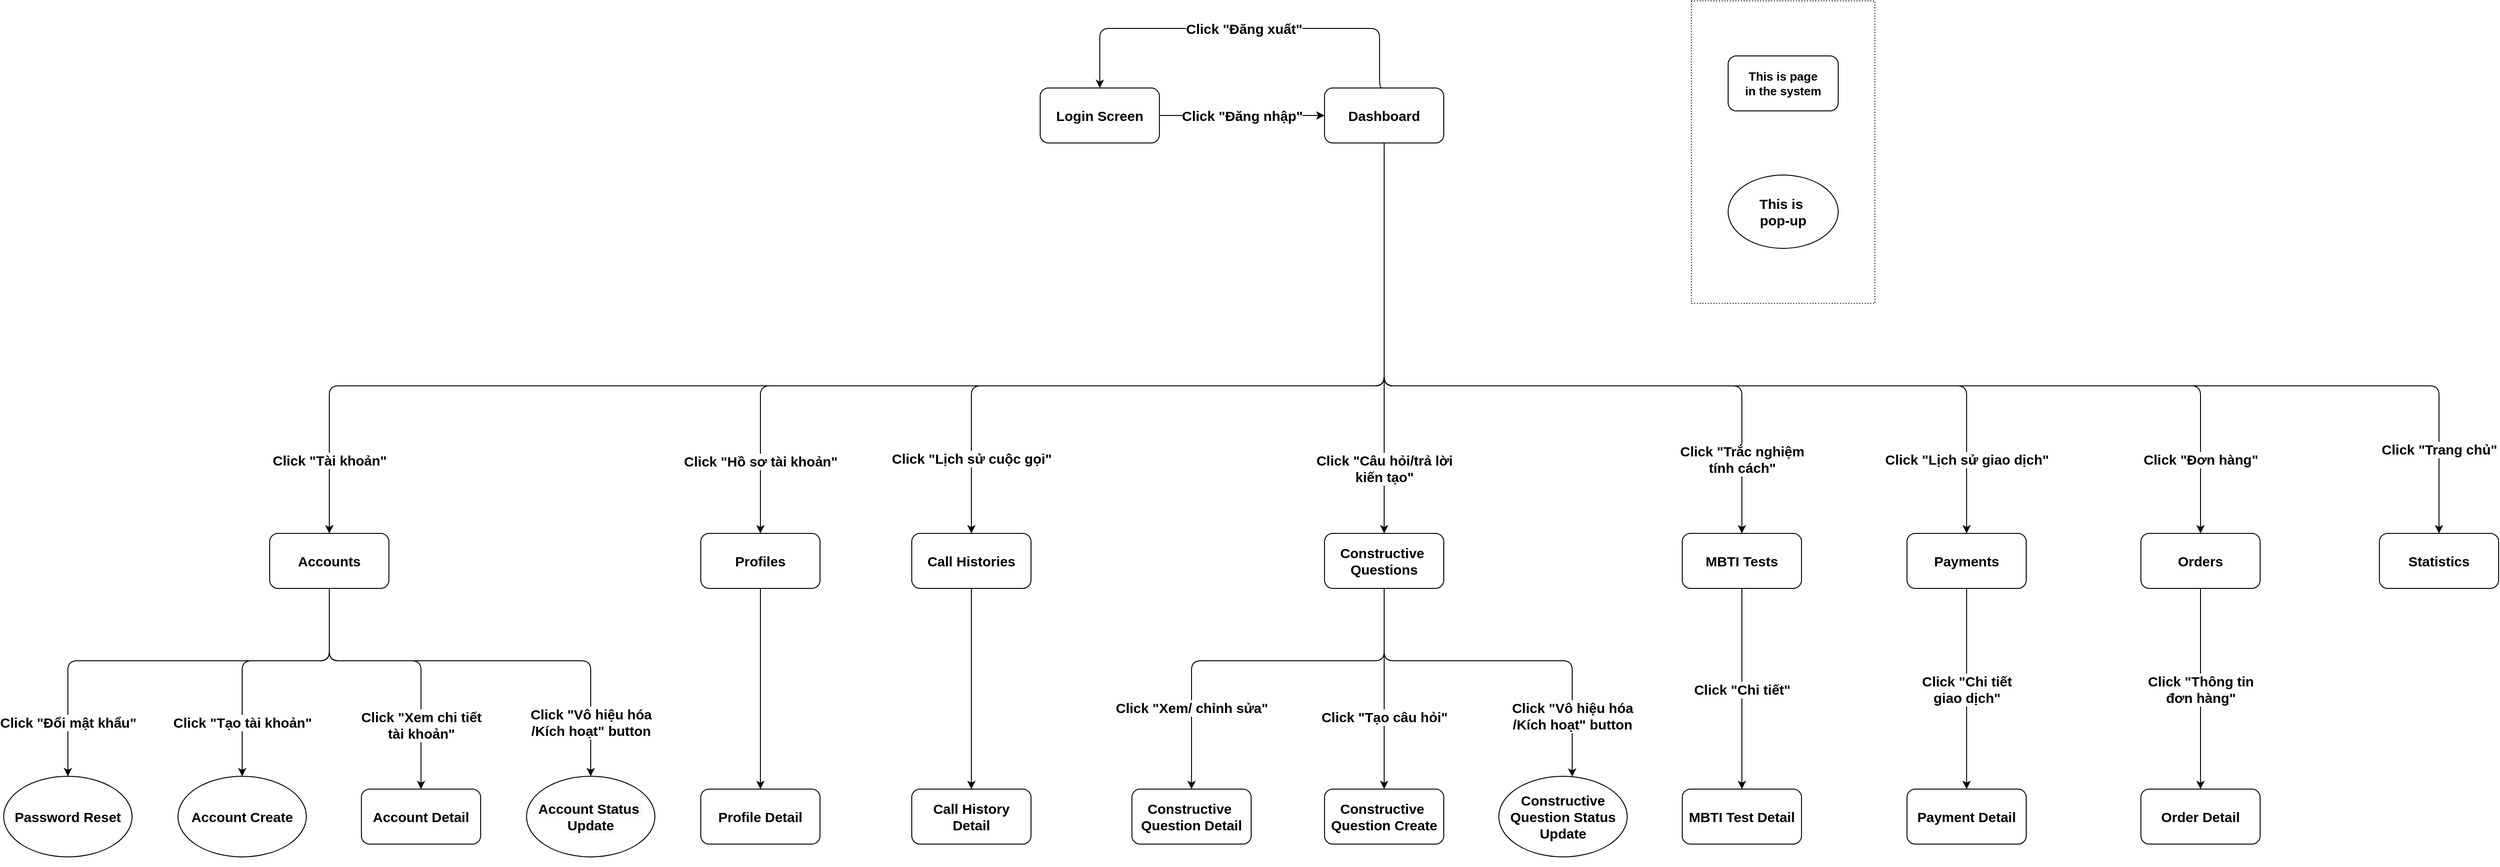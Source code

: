 <mxfile version="13.9.9" type="device" pages="2"><diagram id="IZyi4pAS27Ca18fPnC5o" name="Admin-ScreenFlow"><mxGraphModel dx="4326" dy="1691" grid="1" gridSize="10" guides="1" tooltips="1" connect="1" arrows="1" fold="1" page="1" pageScale="1" pageWidth="700" pageHeight="1000" math="0" shadow="0"><root><mxCell id="DpFaid8KJIJbpNg_k7H1-0"/><mxCell id="DpFaid8KJIJbpNg_k7H1-1" parent="DpFaid8KJIJbpNg_k7H1-0"/><mxCell id="J1c-i9Kq6AY_-lV9kGAn-46" value="Click &quot;Đăng nhập&quot;" style="edgeStyle=orthogonalEdgeStyle;rounded=0;orthogonalLoop=1;jettySize=auto;html=1;entryX=0;entryY=0.5;entryDx=0;entryDy=0;fontSize=15;fontStyle=1" parent="DpFaid8KJIJbpNg_k7H1-1" source="J1c-i9Kq6AY_-lV9kGAn-47" target="J1c-i9Kq6AY_-lV9kGAn-94" edge="1"><mxGeometry relative="1" as="geometry"><mxPoint x="250" y="145" as="targetPoint"/></mxGeometry></mxCell><mxCell id="J1c-i9Kq6AY_-lV9kGAn-47" value="Login Screen" style="rounded=1;whiteSpace=wrap;html=1;fontSize=15;fontStyle=1" parent="DpFaid8KJIJbpNg_k7H1-1" vertex="1"><mxGeometry x="40.0" y="115" width="130" height="60" as="geometry"/></mxCell><mxCell id="J1c-i9Kq6AY_-lV9kGAn-48" style="edgeStyle=orthogonalEdgeStyle;rounded=1;orthogonalLoop=1;jettySize=auto;html=1;entryX=0.5;entryY=0;entryDx=0;entryDy=0;exitX=0.5;exitY=0;exitDx=0;exitDy=0;fontSize=15;fontStyle=1" parent="DpFaid8KJIJbpNg_k7H1-1" source="J1c-i9Kq6AY_-lV9kGAn-94" target="J1c-i9Kq6AY_-lV9kGAn-47" edge="1"><mxGeometry relative="1" as="geometry"><Array as="points"><mxPoint x="410" y="115"/><mxPoint x="410" y="50"/><mxPoint x="105" y="50"/></Array><mxPoint x="315" y="120" as="sourcePoint"/></mxGeometry></mxCell><mxCell id="J1c-i9Kq6AY_-lV9kGAn-49" value="Click &quot;Đăng xuất&quot;" style="edgeLabel;html=1;align=center;verticalAlign=middle;resizable=0;points=[];fontSize=15;fontStyle=1" parent="J1c-i9Kq6AY_-lV9kGAn-48" vertex="1" connectable="0"><mxGeometry x="-0.091" y="-4" relative="1" as="geometry"><mxPoint x="-18.57" y="4" as="offset"/></mxGeometry></mxCell><mxCell id="J1c-i9Kq6AY_-lV9kGAn-92" value="Statistics" style="rounded=1;whiteSpace=wrap;html=1;fontSize=15;fontStyle=1" parent="DpFaid8KJIJbpNg_k7H1-1" vertex="1"><mxGeometry x="1500" y="601" width="130" height="60" as="geometry"/></mxCell><mxCell id="J1c-i9Kq6AY_-lV9kGAn-101" value="Click &quot;Câu hỏi/trả lời&lt;br&gt;kiến tạo&quot;" style="edgeStyle=orthogonalEdgeStyle;rounded=1;orthogonalLoop=1;jettySize=auto;html=1;exitX=0.5;exitY=1;exitDx=0;exitDy=0;entryX=0.5;entryY=0;entryDx=0;entryDy=0;strokeColor=#000000;fontSize=15;fontStyle=1" parent="DpFaid8KJIJbpNg_k7H1-1" source="J1c-i9Kq6AY_-lV9kGAn-94" target="J1c-i9Kq6AY_-lV9kGAn-100" edge="1"><mxGeometry x="0.667" relative="1" as="geometry"><mxPoint as="offset"/></mxGeometry></mxCell><mxCell id="kLZEi7rHO7GQS8DKA30P-15" value="Click &quot;Tài khoản&quot;" style="edgeStyle=orthogonalEdgeStyle;rounded=1;orthogonalLoop=1;jettySize=auto;html=1;entryX=0.5;entryY=0;entryDx=0;entryDy=0;fontSize=15;fontStyle=1" edge="1" parent="DpFaid8KJIJbpNg_k7H1-1" source="J1c-i9Kq6AY_-lV9kGAn-94" target="J1c-i9Kq6AY_-lV9kGAn-98"><mxGeometry x="0.897" relative="1" as="geometry"><Array as="points"><mxPoint x="415" y="440"/><mxPoint x="-735" y="440"/></Array><mxPoint y="1" as="offset"/></mxGeometry></mxCell><mxCell id="kLZEi7rHO7GQS8DKA30P-16" value="Click &quot;Hồ sơ tài khoản&quot;" style="edgeStyle=orthogonalEdgeStyle;rounded=1;orthogonalLoop=1;jettySize=auto;html=1;entryX=0.5;entryY=0;entryDx=0;entryDy=0;fontSize=15;fontStyle=1" edge="1" parent="DpFaid8KJIJbpNg_k7H1-1" source="J1c-i9Kq6AY_-lV9kGAn-94" target="TwuTXjFaTvrFx98elMtm-0"><mxGeometry x="0.854" relative="1" as="geometry"><Array as="points"><mxPoint x="415" y="440"/><mxPoint x="-265" y="440"/></Array><mxPoint y="1" as="offset"/></mxGeometry></mxCell><mxCell id="kLZEi7rHO7GQS8DKA30P-17" value="Click &quot;Lịch sử cuộc gọi&quot;" style="edgeStyle=orthogonalEdgeStyle;rounded=1;orthogonalLoop=1;jettySize=auto;html=1;fontSize=15;fontStyle=1" edge="1" parent="DpFaid8KJIJbpNg_k7H1-1" source="J1c-i9Kq6AY_-lV9kGAn-94" target="J1c-i9Kq6AY_-lV9kGAn-99"><mxGeometry x="0.815" relative="1" as="geometry"><Array as="points"><mxPoint x="415" y="440"/><mxPoint x="-35" y="440"/></Array><mxPoint y="-1" as="offset"/></mxGeometry></mxCell><mxCell id="kLZEi7rHO7GQS8DKA30P-18" value="Click &quot;Trắc nghiệm &lt;br&gt;tính cách&quot;" style="edgeStyle=orthogonalEdgeStyle;rounded=1;orthogonalLoop=1;jettySize=auto;html=1;entryX=0.5;entryY=0;entryDx=0;entryDy=0;fontSize=15;fontStyle=1" edge="1" parent="DpFaid8KJIJbpNg_k7H1-1" source="J1c-i9Kq6AY_-lV9kGAn-94" target="TwuTXjFaTvrFx98elMtm-5"><mxGeometry x="0.801" relative="1" as="geometry"><Array as="points"><mxPoint x="415" y="440"/><mxPoint x="805" y="440"/></Array><mxPoint as="offset"/></mxGeometry></mxCell><mxCell id="kLZEi7rHO7GQS8DKA30P-19" value="Click &quot;Lịch sử giao dịch&quot;" style="edgeStyle=orthogonalEdgeStyle;rounded=1;orthogonalLoop=1;jettySize=auto;html=1;entryX=0.5;entryY=0;entryDx=0;entryDy=0;fontSize=15;fontStyle=1" edge="1" parent="DpFaid8KJIJbpNg_k7H1-1" source="J1c-i9Kq6AY_-lV9kGAn-94" target="EzKhGCald4hBDiTi2_X0-1"><mxGeometry x="0.847" relative="1" as="geometry"><Array as="points"><mxPoint x="415" y="440"/><mxPoint x="1050" y="440"/></Array><mxPoint as="offset"/></mxGeometry></mxCell><mxCell id="kLZEi7rHO7GQS8DKA30P-20" value="Click &quot;Đơn hàng&quot;" style="edgeStyle=orthogonalEdgeStyle;rounded=1;orthogonalLoop=1;jettySize=auto;html=1;entryX=0.5;entryY=0;entryDx=0;entryDy=0;fontSize=15;fontStyle=1" edge="1" parent="DpFaid8KJIJbpNg_k7H1-1" source="J1c-i9Kq6AY_-lV9kGAn-94" target="EzKhGCald4hBDiTi2_X0-2"><mxGeometry x="0.877" relative="1" as="geometry"><Array as="points"><mxPoint x="415" y="440"/><mxPoint x="1305" y="440"/></Array><mxPoint as="offset"/></mxGeometry></mxCell><mxCell id="kLZEi7rHO7GQS8DKA30P-21" value="Click &quot;Trang chủ&quot;" style="edgeStyle=orthogonalEdgeStyle;rounded=1;orthogonalLoop=1;jettySize=auto;html=1;fontSize=15;fontStyle=1" edge="1" parent="DpFaid8KJIJbpNg_k7H1-1" source="J1c-i9Kq6AY_-lV9kGAn-94" target="J1c-i9Kq6AY_-lV9kGAn-92"><mxGeometry x="0.884" relative="1" as="geometry"><Array as="points"><mxPoint x="415" y="440"/><mxPoint x="1565" y="440"/></Array><mxPoint y="-1" as="offset"/></mxGeometry></mxCell><mxCell id="J1c-i9Kq6AY_-lV9kGAn-94" value="Dashboard" style="rounded=1;whiteSpace=wrap;html=1;fontSize=15;fontStyle=1" parent="DpFaid8KJIJbpNg_k7H1-1" vertex="1"><mxGeometry x="350" y="115" width="130" height="60" as="geometry"/></mxCell><mxCell id="kLZEi7rHO7GQS8DKA30P-11" value="Click &quot;Đổi mật khẩu&quot;" style="edgeStyle=orthogonalEdgeStyle;rounded=1;orthogonalLoop=1;jettySize=auto;html=1;entryX=0.5;entryY=0;entryDx=0;entryDy=0;fontSize=15;fontStyle=1" edge="1" parent="DpFaid8KJIJbpNg_k7H1-1" source="J1c-i9Kq6AY_-lV9kGAn-98" target="kLZEi7rHO7GQS8DKA30P-8"><mxGeometry x="0.757" relative="1" as="geometry"><Array as="points"><mxPoint x="-735" y="740"/><mxPoint x="-1020" y="740"/></Array><mxPoint as="offset"/></mxGeometry></mxCell><mxCell id="kLZEi7rHO7GQS8DKA30P-12" value="Click &quot;Tạo tài khoản&quot;" style="edgeStyle=orthogonalEdgeStyle;rounded=1;orthogonalLoop=1;jettySize=auto;html=1;entryX=0.5;entryY=0;entryDx=0;entryDy=0;fontSize=15;fontStyle=1" edge="1" parent="DpFaid8KJIJbpNg_k7H1-1" source="J1c-i9Kq6AY_-lV9kGAn-98" target="kLZEi7rHO7GQS8DKA30P-4"><mxGeometry x="0.605" relative="1" as="geometry"><Array as="points"><mxPoint x="-735" y="740"/><mxPoint x="-830" y="740"/></Array><mxPoint as="offset"/></mxGeometry></mxCell><mxCell id="kLZEi7rHO7GQS8DKA30P-13" value="Click &quot;Xem chi tiết &lt;br&gt;tài khoản&quot;" style="edgeStyle=orthogonalEdgeStyle;rounded=1;orthogonalLoop=1;jettySize=auto;html=1;entryX=0.5;entryY=0;entryDx=0;entryDy=0;fontSize=15;fontStyle=1" edge="1" parent="DpFaid8KJIJbpNg_k7H1-1" source="J1c-i9Kq6AY_-lV9kGAn-98" target="kLZEi7rHO7GQS8DKA30P-6"><mxGeometry x="0.561" relative="1" as="geometry"><Array as="points"><mxPoint x="-735" y="740"/><mxPoint x="-635" y="740"/></Array><mxPoint as="offset"/></mxGeometry></mxCell><mxCell id="kLZEi7rHO7GQS8DKA30P-14" value="&lt;span style=&quot;color: rgb(0, 0, 0); font-family: helvetica; font-size: 15px; font-style: normal; letter-spacing: normal; text-align: center; text-indent: 0px; text-transform: none; word-spacing: 0px; background-color: rgb(255, 255, 255); display: inline; float: none;&quot;&gt;Click &quot;Vô hiệu hóa&lt;/span&gt;&lt;br style=&quot;color: rgb(0, 0, 0); font-family: helvetica; font-size: 15px; font-style: normal; letter-spacing: normal; text-align: center; text-indent: 0px; text-transform: none; word-spacing: 0px;&quot;&gt;&lt;span style=&quot;color: rgb(0, 0, 0); font-family: helvetica; font-size: 15px; font-style: normal; letter-spacing: normal; text-align: center; text-indent: 0px; text-transform: none; word-spacing: 0px; background-color: rgb(255, 255, 255); display: inline; float: none;&quot;&gt;/Kích hoạt&quot; button&lt;/span&gt;" style="edgeStyle=orthogonalEdgeStyle;rounded=1;orthogonalLoop=1;jettySize=auto;html=1;fontSize=15;entryX=0.5;entryY=0;entryDx=0;entryDy=0;fontStyle=1" edge="1" parent="DpFaid8KJIJbpNg_k7H1-1" source="J1c-i9Kq6AY_-lV9kGAn-98" target="kLZEi7rHO7GQS8DKA30P-23"><mxGeometry x="0.757" relative="1" as="geometry"><mxPoint x="-455" y="820" as="targetPoint"/><Array as="points"><mxPoint x="-735" y="740"/><mxPoint x="-450" y="740"/></Array><mxPoint as="offset"/></mxGeometry></mxCell><mxCell id="J1c-i9Kq6AY_-lV9kGAn-98" value="Accounts" style="rounded=1;whiteSpace=wrap;html=1;fontSize=15;fontStyle=1" parent="DpFaid8KJIJbpNg_k7H1-1" vertex="1"><mxGeometry x="-800.0" y="601" width="130" height="60" as="geometry"/></mxCell><mxCell id="kLZEi7rHO7GQS8DKA30P-1" style="edgeStyle=orthogonalEdgeStyle;rounded=1;orthogonalLoop=1;jettySize=auto;html=1;entryX=0.5;entryY=0;entryDx=0;entryDy=0;fontSize=15;fontStyle=1" edge="1" parent="DpFaid8KJIJbpNg_k7H1-1" source="J1c-i9Kq6AY_-lV9kGAn-99" target="kLZEi7rHO7GQS8DKA30P-0"><mxGeometry relative="1" as="geometry"/></mxCell><mxCell id="J1c-i9Kq6AY_-lV9kGAn-99" value="Call Histories" style="rounded=1;whiteSpace=wrap;html=1;fontSize=15;fontStyle=1" parent="DpFaid8KJIJbpNg_k7H1-1" vertex="1"><mxGeometry x="-100.0" y="601" width="130" height="60" as="geometry"/></mxCell><mxCell id="EzKhGCald4hBDiTi2_X0-22" value="Click &quot;Xem/ chỉnh sửa&quot;" style="edgeStyle=orthogonalEdgeStyle;rounded=1;orthogonalLoop=1;jettySize=auto;html=1;exitX=0.5;exitY=1;exitDx=0;exitDy=0;strokeColor=#000000;fontSize=15;fontStyle=1" parent="DpFaid8KJIJbpNg_k7H1-1" source="J1c-i9Kq6AY_-lV9kGAn-100" target="EzKhGCald4hBDiTi2_X0-21" edge="1"><mxGeometry x="0.58" relative="1" as="geometry"><Array as="points"><mxPoint x="415" y="740"/><mxPoint x="205" y="740"/></Array><mxPoint y="1" as="offset"/></mxGeometry></mxCell><mxCell id="EzKhGCald4hBDiTi2_X0-24" value="Click &quot;Tạo câu hỏi&quot;" style="edgeStyle=orthogonalEdgeStyle;rounded=1;orthogonalLoop=1;jettySize=auto;html=1;strokeColor=#000000;fontSize=15;fontStyle=1" parent="DpFaid8KJIJbpNg_k7H1-1" source="J1c-i9Kq6AY_-lV9kGAn-100" target="EzKhGCald4hBDiTi2_X0-23" edge="1"><mxGeometry x="0.269" relative="1" as="geometry"><mxPoint y="1" as="offset"/></mxGeometry></mxCell><mxCell id="EzKhGCald4hBDiTi2_X0-25" value="Click &quot;Vô hiệu hóa&lt;br&gt;/Kích hoạt&quot; button" style="edgeStyle=orthogonalEdgeStyle;rounded=1;orthogonalLoop=1;jettySize=auto;html=1;strokeColor=#000000;fontSize=15;fontStyle=1" parent="DpFaid8KJIJbpNg_k7H1-1" source="J1c-i9Kq6AY_-lV9kGAn-100" target="EzKhGCald4hBDiTi2_X0-26" edge="1"><mxGeometry x="0.676" relative="1" as="geometry"><mxPoint x="540" y="860" as="targetPoint"/><Array as="points"><mxPoint x="415" y="740"/><mxPoint x="620" y="740"/></Array><mxPoint as="offset"/></mxGeometry></mxCell><mxCell id="J1c-i9Kq6AY_-lV9kGAn-100" value="Constructive&amp;nbsp;&lt;br style=&quot;font-size: 15px;&quot;&gt;Questions" style="rounded=1;whiteSpace=wrap;html=1;fontSize=15;fontStyle=1" parent="DpFaid8KJIJbpNg_k7H1-1" vertex="1"><mxGeometry x="350.0" y="601" width="130" height="60" as="geometry"/></mxCell><mxCell id="kLZEi7rHO7GQS8DKA30P-3" style="edgeStyle=orthogonalEdgeStyle;rounded=1;orthogonalLoop=1;jettySize=auto;html=1;fontSize=15;fontStyle=1" edge="1" parent="DpFaid8KJIJbpNg_k7H1-1" source="TwuTXjFaTvrFx98elMtm-0" target="kLZEi7rHO7GQS8DKA30P-2"><mxGeometry relative="1" as="geometry"/></mxCell><mxCell id="TwuTXjFaTvrFx98elMtm-0" value="Profiles" style="rounded=1;whiteSpace=wrap;html=1;fontSize=15;fontStyle=1" parent="DpFaid8KJIJbpNg_k7H1-1" vertex="1"><mxGeometry x="-330.0" y="601" width="130" height="60" as="geometry"/></mxCell><mxCell id="EzKhGCald4hBDiTi2_X0-18" value="Click &quot;Chi tiết&quot;" style="edgeStyle=orthogonalEdgeStyle;rounded=1;orthogonalLoop=1;jettySize=auto;html=1;entryX=0.5;entryY=0;entryDx=0;entryDy=0;strokeColor=#000000;fontSize=15;fontStyle=1" parent="DpFaid8KJIJbpNg_k7H1-1" source="TwuTXjFaTvrFx98elMtm-5" target="EzKhGCald4hBDiTi2_X0-17" edge="1"><mxGeometry relative="1" as="geometry"/></mxCell><mxCell id="TwuTXjFaTvrFx98elMtm-5" value="MBTI Tests" style="rounded=1;whiteSpace=wrap;html=1;fontSize=15;fontStyle=1" parent="DpFaid8KJIJbpNg_k7H1-1" vertex="1"><mxGeometry x="740.0" y="601" width="130" height="60" as="geometry"/></mxCell><mxCell id="EzKhGCald4hBDiTi2_X0-7" value="Click &quot;Chi tiết&lt;br&gt;giao dịch&quot;" style="edgeStyle=orthogonalEdgeStyle;rounded=1;orthogonalLoop=1;jettySize=auto;html=1;exitX=0.5;exitY=1;exitDx=0;exitDy=0;entryX=0.5;entryY=0;entryDx=0;entryDy=0;strokeColor=#000000;fontSize=15;fontStyle=1" parent="DpFaid8KJIJbpNg_k7H1-1" source="EzKhGCald4hBDiTi2_X0-1" target="EzKhGCald4hBDiTi2_X0-5" edge="1"><mxGeometry relative="1" as="geometry"/></mxCell><mxCell id="EzKhGCald4hBDiTi2_X0-1" value="Payments" style="rounded=1;whiteSpace=wrap;html=1;fontSize=15;fontStyle=1" parent="DpFaid8KJIJbpNg_k7H1-1" vertex="1"><mxGeometry x="985" y="601" width="130" height="60" as="geometry"/></mxCell><mxCell id="EzKhGCald4hBDiTi2_X0-8" value="Click &quot;Thông tin&lt;br&gt;đơn hàng&quot;" style="edgeStyle=orthogonalEdgeStyle;rounded=1;orthogonalLoop=1;jettySize=auto;html=1;strokeColor=#000000;fontSize=15;fontStyle=1" parent="DpFaid8KJIJbpNg_k7H1-1" source="EzKhGCald4hBDiTi2_X0-2" target="EzKhGCald4hBDiTi2_X0-6" edge="1"><mxGeometry relative="1" as="geometry"/></mxCell><mxCell id="EzKhGCald4hBDiTi2_X0-2" value="Orders" style="rounded=1;whiteSpace=wrap;html=1;fontSize=15;fontStyle=1" parent="DpFaid8KJIJbpNg_k7H1-1" vertex="1"><mxGeometry x="1240" y="601" width="130" height="60" as="geometry"/></mxCell><mxCell id="EzKhGCald4hBDiTi2_X0-5" value="Payment Detail" style="rounded=1;whiteSpace=wrap;html=1;fontSize=15;fontStyle=1" parent="DpFaid8KJIJbpNg_k7H1-1" vertex="1"><mxGeometry x="985" y="880" width="130" height="60" as="geometry"/></mxCell><mxCell id="EzKhGCald4hBDiTi2_X0-6" value="Order Detail" style="rounded=1;whiteSpace=wrap;html=1;fontSize=15;fontStyle=1" parent="DpFaid8KJIJbpNg_k7H1-1" vertex="1"><mxGeometry x="1240" y="880" width="130" height="60" as="geometry"/></mxCell><mxCell id="EzKhGCald4hBDiTi2_X0-17" value="MBTI Test Detail" style="rounded=1;whiteSpace=wrap;html=1;fontSize=15;fontStyle=1" parent="DpFaid8KJIJbpNg_k7H1-1" vertex="1"><mxGeometry x="740.0" y="880" width="130" height="60" as="geometry"/></mxCell><mxCell id="EzKhGCald4hBDiTi2_X0-21" value="Constructive&amp;nbsp;&lt;br style=&quot;font-size: 15px;&quot;&gt;Question Detail" style="rounded=1;whiteSpace=wrap;html=1;fontSize=15;fontStyle=1" parent="DpFaid8KJIJbpNg_k7H1-1" vertex="1"><mxGeometry x="140.0" y="880" width="130" height="60" as="geometry"/></mxCell><mxCell id="EzKhGCald4hBDiTi2_X0-23" value="Constructive&amp;nbsp;&lt;br style=&quot;font-size: 15px;&quot;&gt;Question Create" style="rounded=1;whiteSpace=wrap;html=1;fontSize=15;fontStyle=1" parent="DpFaid8KJIJbpNg_k7H1-1" vertex="1"><mxGeometry x="350.0" y="880" width="130" height="60" as="geometry"/></mxCell><mxCell id="EzKhGCald4hBDiTi2_X0-26" value="Constructive Question Status Update" style="ellipse;whiteSpace=wrap;html=1;rounded=1;shadow=0;glass=0;sketch=0;strokeColor=#000000;strokeWidth=1;fillColor=#FFFFFF;gradientColor=none;fontSize=15;fontStyle=1" parent="DpFaid8KJIJbpNg_k7H1-1" vertex="1"><mxGeometry x="540" y="866" width="140" height="88" as="geometry"/></mxCell><mxCell id="kLZEi7rHO7GQS8DKA30P-0" value="Call History Detail" style="rounded=1;whiteSpace=wrap;html=1;fontSize=15;fontStyle=1" vertex="1" parent="DpFaid8KJIJbpNg_k7H1-1"><mxGeometry x="-100.0" y="880" width="130" height="60" as="geometry"/></mxCell><mxCell id="kLZEi7rHO7GQS8DKA30P-2" value="Profile Detail" style="rounded=1;whiteSpace=wrap;html=1;fontSize=15;fontStyle=1" vertex="1" parent="DpFaid8KJIJbpNg_k7H1-1"><mxGeometry x="-330.0" y="880" width="130" height="60" as="geometry"/></mxCell><mxCell id="kLZEi7rHO7GQS8DKA30P-4" value="Account Create" style="ellipse;whiteSpace=wrap;html=1;rounded=1;shadow=0;glass=0;sketch=0;strokeColor=#000000;strokeWidth=1;fillColor=#FFFFFF;gradientColor=none;fontSize=15;fontStyle=1" vertex="1" parent="DpFaid8KJIJbpNg_k7H1-1"><mxGeometry x="-900" y="866" width="140" height="88" as="geometry"/></mxCell><mxCell id="kLZEi7rHO7GQS8DKA30P-6" value="Account Detail" style="rounded=1;whiteSpace=wrap;html=1;fontSize=15;fontStyle=1" vertex="1" parent="DpFaid8KJIJbpNg_k7H1-1"><mxGeometry x="-700.0" y="880" width="130" height="60" as="geometry"/></mxCell><mxCell id="kLZEi7rHO7GQS8DKA30P-8" value="Password Reset" style="ellipse;whiteSpace=wrap;html=1;rounded=1;shadow=0;glass=0;sketch=0;strokeColor=#000000;strokeWidth=1;fillColor=#FFFFFF;gradientColor=none;fontSize=15;fontStyle=1" vertex="1" parent="DpFaid8KJIJbpNg_k7H1-1"><mxGeometry x="-1090" y="866" width="140" height="88" as="geometry"/></mxCell><mxCell id="kLZEi7rHO7GQS8DKA30P-23" value="&#10;&#10;&lt;span style=&quot;color: rgb(0, 0, 0); font-family: helvetica; font-size: 15px; font-style: normal; letter-spacing: normal; text-align: center; text-indent: 0px; text-transform: none; word-spacing: 0px; background-color: rgb(248, 249, 250); display: inline; float: none;&quot;&gt;Account Status&lt;span&gt;&amp;nbsp;&lt;/span&gt;&lt;/span&gt;&lt;br style=&quot;color: rgb(0, 0, 0); font-family: helvetica; font-size: 15px; font-style: normal; letter-spacing: normal; text-align: center; text-indent: 0px; text-transform: none; word-spacing: 0px; background-color: rgb(248, 249, 250);&quot;&gt;&lt;span style=&quot;color: rgb(0, 0, 0); font-family: helvetica; font-size: 15px; font-style: normal; letter-spacing: normal; text-align: center; text-indent: 0px; text-transform: none; word-spacing: 0px; background-color: rgb(248, 249, 250); display: inline; float: none;&quot;&gt;Update&lt;/span&gt;&#10;&#10;" style="ellipse;whiteSpace=wrap;html=1;fontSize=15;fontStyle=1" vertex="1" parent="DpFaid8KJIJbpNg_k7H1-1"><mxGeometry x="-520" y="866" width="140" height="88" as="geometry"/></mxCell><mxCell id="zDWLhNQdanQlIefiNHTC-0" value="" style="rounded=0;whiteSpace=wrap;html=1;shadow=0;glass=0;sketch=0;fillColor=#FFFFFF;gradientColor=none;dashed=1;dashPattern=1 2;fontSize=13;fontStyle=1" vertex="1" parent="DpFaid8KJIJbpNg_k7H1-1"><mxGeometry x="750" y="20" width="200" height="330" as="geometry"/></mxCell><mxCell id="zDWLhNQdanQlIefiNHTC-1" value="This is page&lt;br style=&quot;font-size: 13px;&quot;&gt;in the system" style="rounded=1;whiteSpace=wrap;html=1;fontSize=13;fontStyle=1" vertex="1" parent="DpFaid8KJIJbpNg_k7H1-1"><mxGeometry x="790" y="80" width="120" height="60" as="geometry"/></mxCell><mxCell id="zDWLhNQdanQlIefiNHTC-4" value="This is&amp;nbsp;&lt;br&gt;pop-up" style="ellipse;whiteSpace=wrap;html=1;rounded=1;shadow=0;glass=0;sketch=0;strokeColor=#000000;strokeWidth=1;fillColor=#FFFFFF;gradientColor=none;fontSize=15;fontStyle=1" vertex="1" parent="DpFaid8KJIJbpNg_k7H1-1"><mxGeometry x="790" y="210" width="120" height="80" as="geometry"/></mxCell></root></mxGraphModel></diagram><diagram id="bU6NpC_eorpVjg7nLf61" name="Client-ScreenFlow"><mxGraphModel dx="1724" dy="592" grid="1" gridSize="10" guides="1" tooltips="1" connect="1" arrows="1" fold="1" page="1" pageScale="1" pageWidth="700" pageHeight="1000" math="0" shadow="0"><root><mxCell id="dQtdMMlHKi_QeTn_j1-y-0"/><mxCell id="dQtdMMlHKi_QeTn_j1-y-1" parent="dQtdMMlHKi_QeTn_j1-y-0"/><mxCell id="DsCz0ZXXv0ej4exl1-Oc-0" value="&lt;span style=&quot;color: rgb(0, 0, 0); font-family: helvetica; font-size: 13px; font-style: normal; letter-spacing: normal; text-align: center; text-indent: 0px; text-transform: none; word-spacing: 0px; background-color: rgb(255, 255, 255); display: inline; float: none;&quot;&gt;Click &quot;Đăng nhập nào&quot;&amp;nbsp;&lt;/span&gt;" style="edgeStyle=orthogonalEdgeStyle;rounded=0;orthogonalLoop=1;jettySize=auto;html=1;exitX=1;exitY=0.5;exitDx=0;exitDy=0;fontSize=13;fontStyle=1" parent="dQtdMMlHKi_QeTn_j1-y-1" source="DsCz0ZXXv0ej4exl1-Oc-2" target="DsCz0ZXXv0ej4exl1-Oc-9" edge="1"><mxGeometry relative="1" as="geometry"/></mxCell><mxCell id="DsCz0ZXXv0ej4exl1-Oc-1" value="&lt;span style=&quot;color: rgb(0, 0, 0); font-size: 13px; font-style: normal; letter-spacing: normal; text-align: center; text-indent: 0px; text-transform: none; word-spacing: 0px; background-color: rgb(255, 255, 255); font-family: helvetica; display: inline; float: none;&quot;&gt;Click &quot;Tôi chưa có tài khoản,&lt;span style=&quot;font-size: 13px;&quot;&gt;&amp;nbsp;&lt;/span&gt;&lt;/span&gt;&lt;br style=&quot;color: rgb(0, 0, 0); font-size: 13px; font-style: normal; letter-spacing: normal; text-align: center; text-indent: 0px; text-transform: none; word-spacing: 0px; font-family: helvetica;&quot;&gt;&lt;span style=&quot;color: rgb(0, 0, 0); font-size: 13px; font-style: normal; letter-spacing: normal; text-align: center; text-indent: 0px; text-transform: none; word-spacing: 0px; background-color: rgb(255, 255, 255); font-family: helvetica; display: inline; float: none;&quot;&gt;đăng ký ngay&quot;&amp;nbsp;&lt;/span&gt;" style="edgeStyle=orthogonalEdgeStyle;rounded=0;orthogonalLoop=1;jettySize=auto;html=1;fontSize=13;fontStyle=1" parent="dQtdMMlHKi_QeTn_j1-y-1" source="DsCz0ZXXv0ej4exl1-Oc-2" target="DsCz0ZXXv0ej4exl1-Oc-11" edge="1"><mxGeometry relative="1" as="geometry"><Array as="points"><mxPoint x="130" y="800"/><mxPoint x="130" y="800"/></Array></mxGeometry></mxCell><mxCell id="Kl4m6hDHaEWE-E5zOuAQ-1" value="Click &quot;Tôi quên &lt;br&gt;mật khẩu mất rồi&quot;" style="edgeStyle=orthogonalEdgeStyle;rounded=1;orthogonalLoop=1;jettySize=auto;html=1;exitX=0.5;exitY=0;exitDx=0;exitDy=0;strokeColor=#000000;fontSize=13;fontStyle=1" parent="dQtdMMlHKi_QeTn_j1-y-1" source="DsCz0ZXXv0ej4exl1-Oc-2" target="Kl4m6hDHaEWE-E5zOuAQ-0" edge="1"><mxGeometry x="0.2" relative="1" as="geometry"><mxPoint as="offset"/></mxGeometry></mxCell><mxCell id="DsCz0ZXXv0ej4exl1-Oc-2" value="Login Screen" style="rounded=1;whiteSpace=wrap;html=1;fontSize=13;fontStyle=1" parent="dQtdMMlHKi_QeTn_j1-y-1" vertex="1"><mxGeometry x="70" y="710" width="120" height="60" as="geometry"/></mxCell><mxCell id="DsCz0ZXXv0ej4exl1-Oc-3" value="&lt;span style=&quot;color: rgb(0, 0, 0); font-family: helvetica; font-size: 13px; font-style: normal; letter-spacing: normal; text-align: center; text-indent: 0px; text-transform: none; word-spacing: 0px; background-color: rgb(255, 255, 255); display: inline; float: none;&quot;&gt;Click &quot;Trang cá nhân&quot;&lt;/span&gt;" style="edgeStyle=orthogonalEdgeStyle;rounded=0;orthogonalLoop=1;jettySize=auto;html=1;fontSize=13;fontStyle=1" parent="dQtdMMlHKi_QeTn_j1-y-1" source="DsCz0ZXXv0ej4exl1-Oc-9" target="DsCz0ZXXv0ej4exl1-Oc-17" edge="1"><mxGeometry x="0.167" relative="1" as="geometry"><mxPoint y="-1" as="offset"/></mxGeometry></mxCell><mxCell id="DsCz0ZXXv0ej4exl1-Oc-5" value="Click &quot;Cập nhật hồ sơ&lt;br style=&quot;font-size: 13px;&quot;&gt;hiển thị trong cuộc gọi&quot;" style="edgeStyle=orthogonalEdgeStyle;rounded=1;orthogonalLoop=1;jettySize=auto;html=1;exitX=1;exitY=0.5;exitDx=0;exitDy=0;entryX=0;entryY=0.5;entryDx=0;entryDy=0;fontSize=13;fontStyle=1" parent="dQtdMMlHKi_QeTn_j1-y-1" source="DsCz0ZXXv0ej4exl1-Oc-9" target="DsCz0ZXXv0ej4exl1-Oc-19" edge="1"><mxGeometry x="0.633" relative="1" as="geometry"><mxPoint as="offset"/></mxGeometry></mxCell><mxCell id="DsCz0ZXXv0ej4exl1-Oc-6" value="Click &quot;Tính cách&lt;br style=&quot;font-size: 13px;&quot;&gt;của bạn&quot;" style="edgeStyle=orthogonalEdgeStyle;rounded=1;orthogonalLoop=1;jettySize=auto;html=1;exitX=1;exitY=0.5;exitDx=0;exitDy=0;entryX=0;entryY=0.5;entryDx=0;entryDy=0;fontSize=13;fontStyle=1" parent="dQtdMMlHKi_QeTn_j1-y-1" source="DsCz0ZXXv0ej4exl1-Oc-9" target="DsCz0ZXXv0ej4exl1-Oc-22" edge="1"><mxGeometry x="0.75" relative="1" as="geometry"><mxPoint as="offset"/><Array as="points"><mxPoint x="800" y="740"/><mxPoint x="800" y="520"/></Array><mxPoint x="500" y="830" as="sourcePoint"/></mxGeometry></mxCell><mxCell id="DsCz0ZXXv0ej4exl1-Oc-7" value="Click &quot;Tuỳ chỉnh&lt;br style=&quot;font-size: 13px;&quot;&gt;cuộc gọi&quot;" style="edgeStyle=orthogonalEdgeStyle;rounded=1;orthogonalLoop=1;jettySize=auto;html=1;exitX=1;exitY=0.5;exitDx=0;exitDy=0;entryX=0;entryY=0.5;entryDx=0;entryDy=0;fontSize=13;fontStyle=1" parent="dQtdMMlHKi_QeTn_j1-y-1" source="DsCz0ZXXv0ej4exl1-Oc-9" target="DsCz0ZXXv0ej4exl1-Oc-29" edge="1"><mxGeometry x="0.792" relative="1" as="geometry"><mxPoint as="offset"/><Array as="points"><mxPoint x="800" y="740"/><mxPoint x="800" y="410"/></Array><mxPoint x="500" y="830" as="sourcePoint"/></mxGeometry></mxCell><mxCell id="DsCz0ZXXv0ej4exl1-Oc-8" value="Click &quot;Bắt đầu&lt;br style=&quot;font-size: 13px;&quot;&gt;gọi ngay&quot;" style="edgeStyle=orthogonalEdgeStyle;rounded=1;orthogonalLoop=1;jettySize=auto;html=1;exitX=1;exitY=0.5;exitDx=0;exitDy=0;entryX=0;entryY=0.5;entryDx=0;entryDy=0;fontSize=13;fontStyle=1" parent="dQtdMMlHKi_QeTn_j1-y-1" source="DsCz0ZXXv0ej4exl1-Oc-9" target="DsCz0ZXXv0ej4exl1-Oc-31" edge="1"><mxGeometry x="0.813" relative="1" as="geometry"><mxPoint x="-1" as="offset"/><Array as="points"><mxPoint x="800" y="740"/><mxPoint x="800" y="300"/></Array><mxPoint x="500" y="830" as="sourcePoint"/></mxGeometry></mxCell><mxCell id="gzM0dnSpJm0BXhfxEufo-1" value="&lt;span style=&quot;color: rgb(0, 0, 0); font-family: helvetica; font-size: 13px; font-style: normal; letter-spacing: normal; text-align: center; text-indent: 0px; text-transform: none; word-spacing: 0px; background-color: rgb(255, 255, 255); display: inline; float: none;&quot;&gt;Click &quot;Cập nhật hồ sơ &lt;br style=&quot;font-size: 13px;&quot;&gt;cá nhân&quot;&lt;/span&gt;" style="edgeStyle=orthogonalEdgeStyle;rounded=1;orthogonalLoop=1;jettySize=auto;html=1;entryX=0;entryY=0.5;entryDx=0;entryDy=0;strokeColor=#000000;fontSize=13;fontStyle=1" parent="dQtdMMlHKi_QeTn_j1-y-1" source="DsCz0ZXXv0ej4exl1-Oc-9" target="zzAo26kCpn8nvx5bpy8N-5" edge="1"><mxGeometry x="0.761" relative="1" as="geometry"><Array as="points"><mxPoint x="800" y="740"/><mxPoint x="800" y="920"/></Array><mxPoint x="-1" as="offset"/></mxGeometry></mxCell><mxCell id="vqVjf8L1GHOG1GT6KLNx-1" value="Click &quot;phone&quot; icon button" style="edgeStyle=orthogonalEdgeStyle;rounded=1;orthogonalLoop=1;jettySize=auto;html=1;entryX=0;entryY=0.5;entryDx=0;entryDy=0;strokeColor=#000000;fontSize=13;fontStyle=1" parent="dQtdMMlHKi_QeTn_j1-y-1" source="DsCz0ZXXv0ej4exl1-Oc-9" target="vqVjf8L1GHOG1GT6KLNx-0" edge="1"><mxGeometry x="0.783" relative="1" as="geometry"><Array as="points"><mxPoint x="800" y="740"/><mxPoint x="800" y="1265"/></Array><mxPoint as="offset"/></mxGeometry></mxCell><mxCell id="vqVjf8L1GHOG1GT6KLNx-4" value="Click &quot;chat bubble&quot; &lt;br style=&quot;font-size: 13px;&quot;&gt;icon button" style="edgeStyle=orthogonalEdgeStyle;rounded=1;orthogonalLoop=1;jettySize=auto;html=1;entryX=0;entryY=0.5;entryDx=0;entryDy=0;strokeColor=#000000;fontSize=13;fontStyle=1" parent="dQtdMMlHKi_QeTn_j1-y-1" source="DsCz0ZXXv0ej4exl1-Oc-9" target="vqVjf8L1GHOG1GT6KLNx-3" edge="1"><mxGeometry x="0.835" relative="1" as="geometry"><Array as="points"><mxPoint x="800" y="740"/><mxPoint x="800" y="1400"/></Array><mxPoint as="offset"/></mxGeometry></mxCell><mxCell id="vqVjf8L1GHOG1GT6KLNx-5" value="Click &quot;users&quot; icon button" style="edgeStyle=orthogonalEdgeStyle;rounded=1;orthogonalLoop=1;jettySize=auto;html=1;entryX=0;entryY=0.5;entryDx=0;entryDy=0;strokeColor=#000000;fontSize=13;fontStyle=1" parent="dQtdMMlHKi_QeTn_j1-y-1" source="DsCz0ZXXv0ej4exl1-Oc-9" target="vqVjf8L1GHOG1GT6KLNx-2" edge="1"><mxGeometry x="0.859" relative="1" as="geometry"><Array as="points"><mxPoint x="800" y="740"/><mxPoint x="800" y="1575"/></Array><mxPoint as="offset"/></mxGeometry></mxCell><mxCell id="Kv1iSXTpNhKRhwGgaq1R-2" style="edgeStyle=orthogonalEdgeStyle;rounded=1;orthogonalLoop=1;jettySize=auto;html=1;strokeColor=#000000;entryX=0;entryY=0.5;entryDx=0;entryDy=0;fontSize=13;fontStyle=1" parent="dQtdMMlHKi_QeTn_j1-y-1" source="DsCz0ZXXv0ej4exl1-Oc-9" target="Kv1iSXTpNhKRhwGgaq1R-3" edge="1"><mxGeometry relative="1" as="geometry"><mxPoint x="800" y="2080" as="targetPoint"/><Array as="points"><mxPoint x="800" y="740"/><mxPoint x="800" y="1801"/></Array></mxGeometry></mxCell><mxCell id="DsCz0ZXXv0ej4exl1-Oc-9" value="Home" style="rounded=1;whiteSpace=wrap;html=1;fontSize=13;fontStyle=1" parent="dQtdMMlHKi_QeTn_j1-y-1" vertex="1"><mxGeometry x="380" y="710" width="120" height="60" as="geometry"/></mxCell><mxCell id="DsCz0ZXXv0ej4exl1-Oc-10" style="edgeStyle=orthogonalEdgeStyle;rounded=0;orthogonalLoop=1;jettySize=auto;html=1;exitX=1;exitY=0.5;exitDx=0;exitDy=0;entryX=0;entryY=0.5;entryDx=0;entryDy=0;fontSize=13;fontStyle=1" parent="dQtdMMlHKi_QeTn_j1-y-1" source="DsCz0ZXXv0ej4exl1-Oc-11" target="DsCz0ZXXv0ej4exl1-Oc-17" edge="1"><mxGeometry relative="1" as="geometry"><mxPoint x="360" y="920" as="targetPoint"/></mxGeometry></mxCell><mxCell id="DsCz0ZXXv0ej4exl1-Oc-11" value="Registration" style="rounded=1;whiteSpace=wrap;html=1;fontSize=13;fontStyle=1" parent="dQtdMMlHKi_QeTn_j1-y-1" vertex="1"><mxGeometry x="70" y="890" width="120" height="60" as="geometry"/></mxCell><mxCell id="DsCz0ZXXv0ej4exl1-Oc-12" value="Complete Registration &lt;br style=&quot;font-size: 13px;&quot;&gt;Information" style="edgeLabel;html=1;align=center;verticalAlign=middle;resizable=0;points=[];fontSize=13;fontStyle=1" parent="dQtdMMlHKi_QeTn_j1-y-1" vertex="1" connectable="0"><mxGeometry x="280.0" y="920" as="geometry"/></mxCell><mxCell id="DsCz0ZXXv0ej4exl1-Oc-17" value="My Profile" style="rounded=1;whiteSpace=wrap;html=1;fontSize=13;fontStyle=1" parent="dQtdMMlHKi_QeTn_j1-y-1" vertex="1"><mxGeometry x="380" y="890" width="120" height="60" as="geometry"/></mxCell><mxCell id="DsCz0ZXXv0ej4exl1-Oc-19" value="Call Profile&lt;br&gt;&amp;nbsp;Setting" style="rounded=1;whiteSpace=wrap;html=1;fontSize=13;fontStyle=1" parent="dQtdMMlHKi_QeTn_j1-y-1" vertex="1"><mxGeometry x="990" y="710" width="120" height="60" as="geometry"/></mxCell><mxCell id="DsCz0ZXXv0ej4exl1-Oc-20" value="Click &quot;Thực hiện&lt;br style=&quot;font-size: 13px;&quot;&gt;trắc nghiệm&quot;" style="edgeStyle=orthogonalEdgeStyle;rounded=1;orthogonalLoop=1;jettySize=auto;html=1;exitX=1;exitY=0.5;exitDx=0;exitDy=0;fontSize=13;fontStyle=1" parent="dQtdMMlHKi_QeTn_j1-y-1" source="DsCz0ZXXv0ej4exl1-Oc-22" target="DsCz0ZXXv0ej4exl1-Oc-23" edge="1"><mxGeometry relative="1" as="geometry"/></mxCell><mxCell id="DsCz0ZXXv0ej4exl1-Oc-21" value="&lt;span style=&quot;color: rgb(0, 0, 0); font-family: helvetica; font-size: 13px; font-style: normal; letter-spacing: normal; text-align: center; text-indent: 0px; text-transform: none; word-spacing: 0px; background-color: rgb(255, 255, 255); display: inline; float: none;&quot;&gt;Click MBTI &lt;br style=&quot;font-size: 13px;&quot;&gt;test history item&lt;/span&gt;" style="edgeStyle=orthogonalEdgeStyle;rounded=1;orthogonalLoop=1;jettySize=auto;html=1;entryX=0;entryY=0.5;entryDx=0;entryDy=0;fontSize=13;fontStyle=1" parent="dQtdMMlHKi_QeTn_j1-y-1" target="DsCz0ZXXv0ej4exl1-Oc-26" edge="1"><mxGeometry x="0.191" relative="1" as="geometry"><Array as="points"><mxPoint x="1050" y="625"/></Array><mxPoint as="offset"/><mxPoint x="1050" y="500" as="sourcePoint"/></mxGeometry></mxCell><mxCell id="DsCz0ZXXv0ej4exl1-Oc-22" value="MBTI Test History" style="rounded=1;whiteSpace=wrap;html=1;fontSize=13;fontStyle=1" parent="dQtdMMlHKi_QeTn_j1-y-1" vertex="1"><mxGeometry x="990" y="490" width="120" height="60" as="geometry"/></mxCell><mxCell id="DsCz0ZXXv0ej4exl1-Oc-23" value="MBTI Test Process" style="rounded=1;whiteSpace=wrap;html=1;fontSize=13;fontStyle=1" parent="dQtdMMlHKi_QeTn_j1-y-1" vertex="1"><mxGeometry x="1320" y="490" width="120" height="60" as="geometry"/></mxCell><mxCell id="DsCz0ZXXv0ej4exl1-Oc-24" value="Yes" style="edgeStyle=orthogonalEdgeStyle;rounded=1;orthogonalLoop=1;jettySize=auto;html=1;exitX=0.5;exitY=1;exitDx=0;exitDy=0;entryX=0.5;entryY=0;entryDx=0;entryDy=0;fontSize=13;fontStyle=1" parent="dQtdMMlHKi_QeTn_j1-y-1" source="DsCz0ZXXv0ej4exl1-Oc-26" target="DsCz0ZXXv0ej4exl1-Oc-27" edge="1"><mxGeometry x="-0.2" relative="1" as="geometry"><mxPoint as="offset"/></mxGeometry></mxCell><mxCell id="DsCz0ZXXv0ej4exl1-Oc-25" value="No" style="edgeStyle=orthogonalEdgeStyle;rounded=1;orthogonalLoop=1;jettySize=auto;html=1;strokeColor=#000000;fontSize=13;fontStyle=1" parent="dQtdMMlHKi_QeTn_j1-y-1" source="DsCz0ZXXv0ej4exl1-Oc-26" target="DsCz0ZXXv0ej4exl1-Oc-23" edge="1"><mxGeometry relative="1" as="geometry"/></mxCell><mxCell id="DsCz0ZXXv0ej4exl1-Oc-26" value="Is finished ?" style="rhombus;whiteSpace=wrap;html=1;rounded=0;fontSize=13;fontStyle=1" parent="dQtdMMlHKi_QeTn_j1-y-1" vertex="1"><mxGeometry x="1320" y="590" width="120" height="70" as="geometry"/></mxCell><mxCell id="DsCz0ZXXv0ej4exl1-Oc-27" value="MBTI Test Result" style="rounded=1;whiteSpace=wrap;html=1;fontSize=13;fontStyle=1" parent="dQtdMMlHKi_QeTn_j1-y-1" vertex="1"><mxGeometry x="1320" y="710" width="120" height="60" as="geometry"/></mxCell><mxCell id="DsCz0ZXXv0ej4exl1-Oc-28" value="Click &quot;Bắt đầu&quot;" style="edgeStyle=orthogonalEdgeStyle;rounded=1;orthogonalLoop=1;jettySize=auto;html=1;entryX=0.5;entryY=1;entryDx=0;entryDy=0;fontSize=13;fontStyle=1" parent="dQtdMMlHKi_QeTn_j1-y-1" source="DsCz0ZXXv0ej4exl1-Oc-29" target="DsCz0ZXXv0ej4exl1-Oc-31" edge="1"><mxGeometry relative="1" as="geometry"/></mxCell><mxCell id="DsCz0ZXXv0ej4exl1-Oc-29" value="Call Queue Setup" style="rounded=1;whiteSpace=wrap;html=1;fontSize=13;fontStyle=1" parent="dQtdMMlHKi_QeTn_j1-y-1" vertex="1"><mxGeometry x="990" y="380" width="120" height="60" as="geometry"/></mxCell><mxCell id="DsCz0ZXXv0ej4exl1-Oc-30" style="edgeStyle=orthogonalEdgeStyle;rounded=1;orthogonalLoop=1;jettySize=auto;html=1;entryX=0;entryY=0.5;entryDx=0;entryDy=0;strokeColor=#000000;fontSize=13;fontStyle=1" parent="dQtdMMlHKi_QeTn_j1-y-1" source="DsCz0ZXXv0ej4exl1-Oc-31" target="DsCz0ZXXv0ej4exl1-Oc-33" edge="1"><mxGeometry relative="1" as="geometry"/></mxCell><mxCell id="DsCz0ZXXv0ej4exl1-Oc-31" value="Call Finding" style="rounded=1;whiteSpace=wrap;html=1;fontSize=13;fontStyle=1" parent="dQtdMMlHKi_QeTn_j1-y-1" vertex="1"><mxGeometry x="990" y="270" width="120" height="60" as="geometry"/></mxCell><mxCell id="DsCz0ZXXv0ej4exl1-Oc-32" value="" style="edgeStyle=orthogonalEdgeStyle;rounded=1;orthogonalLoop=1;jettySize=auto;html=1;strokeColor=#000000;fontSize=13;fontStyle=1" parent="dQtdMMlHKi_QeTn_j1-y-1" source="DsCz0ZXXv0ej4exl1-Oc-33" target="DsCz0ZXXv0ej4exl1-Oc-35" edge="1"><mxGeometry relative="1" as="geometry"/></mxCell><mxCell id="DsCz0ZXXv0ej4exl1-Oc-33" value="Call Anonymous Reveal" style="rounded=1;whiteSpace=wrap;html=1;fontSize=13;fontStyle=1" parent="dQtdMMlHKi_QeTn_j1-y-1" vertex="1"><mxGeometry x="1210" y="270" width="120" height="60" as="geometry"/></mxCell><mxCell id="DsCz0ZXXv0ej4exl1-Oc-34" value="Click &quot;Bắt đầu&lt;br style=&quot;font-size: 13px;&quot;&gt;trò chơi kiến tạo&quot;" style="edgeStyle=orthogonalEdgeStyle;rounded=1;orthogonalLoop=1;jettySize=auto;html=1;strokeColor=#000000;fontSize=13;fontStyle=1" parent="dQtdMMlHKi_QeTn_j1-y-1" source="DsCz0ZXXv0ej4exl1-Oc-35" target="DsCz0ZXXv0ej4exl1-Oc-37" edge="1"><mxGeometry relative="1" as="geometry"/></mxCell><mxCell id="ozOp_Qozr8oWBuWVGoul-2" value="Click &quot;End Call&quot; button" style="edgeStyle=orthogonalEdgeStyle;rounded=1;orthogonalLoop=1;jettySize=auto;html=1;strokeColor=#000000;fontSize=13;fontStyle=1" parent="dQtdMMlHKi_QeTn_j1-y-1" source="DsCz0ZXXv0ej4exl1-Oc-35" target="ozOp_Qozr8oWBuWVGoul-1" edge="1"><mxGeometry relative="1" as="geometry"/></mxCell><mxCell id="DsCz0ZXXv0ej4exl1-Oc-35" value="Calling Screen" style="rounded=1;whiteSpace=wrap;html=1;fontSize=13;fontStyle=1" parent="dQtdMMlHKi_QeTn_j1-y-1" vertex="1"><mxGeometry x="1420" y="270" width="120" height="60" as="geometry"/></mxCell><mxCell id="DsCz0ZXXv0ej4exl1-Oc-36" value="" style="edgeStyle=orthogonalEdgeStyle;rounded=1;orthogonalLoop=1;jettySize=auto;html=1;strokeColor=#000000;fontSize=13;fontStyle=1" parent="dQtdMMlHKi_QeTn_j1-y-1" target="DsCz0ZXXv0ej4exl1-Oc-39" edge="1"><mxGeometry relative="1" as="geometry"><Array as="points"><mxPoint x="1734" y="410"/></Array><mxPoint x="1734" y="330" as="sourcePoint"/></mxGeometry></mxCell><mxCell id="DsCz0ZXXv0ej4exl1-Oc-37" value="Call Question" style="rounded=1;whiteSpace=wrap;html=1;fontSize=13;fontStyle=1" parent="dQtdMMlHKi_QeTn_j1-y-1" vertex="1"><mxGeometry x="1670" y="270" width="120" height="60" as="geometry"/></mxCell><mxCell id="DsCz0ZXXv0ej4exl1-Oc-38" style="edgeStyle=orthogonalEdgeStyle;rounded=1;orthogonalLoop=1;jettySize=auto;html=1;entryX=0.5;entryY=1;entryDx=0;entryDy=0;strokeColor=#000000;fontSize=13;fontStyle=1" parent="dQtdMMlHKi_QeTn_j1-y-1" source="DsCz0ZXXv0ej4exl1-Oc-39" target="DsCz0ZXXv0ej4exl1-Oc-35" edge="1"><mxGeometry relative="1" as="geometry"/></mxCell><mxCell id="DsCz0ZXXv0ej4exl1-Oc-39" value="Call Question &lt;br style=&quot;font-size: 13px;&quot;&gt;Result" style="rounded=1;whiteSpace=wrap;html=1;fontSize=13;fontStyle=1" parent="dQtdMMlHKi_QeTn_j1-y-1" vertex="1"><mxGeometry x="1420" y="380" width="120" height="60" as="geometry"/></mxCell><mxCell id="zzAo26kCpn8nvx5bpy8N-1" style="edgeStyle=orthogonalEdgeStyle;rounded=0;orthogonalLoop=1;jettySize=auto;html=1;endArrow=classic;endFill=1;fontSize=13;fontStyle=1" parent="dQtdMMlHKi_QeTn_j1-y-1" source="DsCz0ZXXv0ej4exl1-Oc-17" target="zzAo26kCpn8nvx5bpy8N-4" edge="1"><mxGeometry relative="1" as="geometry"><mxPoint x="270" y="310" as="sourcePoint"/></mxGeometry></mxCell><mxCell id="zzAo26kCpn8nvx5bpy8N-2" value="Click &quot;Chỉnh sửa trang cá nhân&quot;" style="edgeLabel;html=1;align=center;verticalAlign=middle;resizable=0;points=[];fontSize=13;fontStyle=1" parent="zzAo26kCpn8nvx5bpy8N-1" vertex="1" connectable="0"><mxGeometry x="-0.674" y="1" relative="1" as="geometry"><mxPoint x="-1" y="27.06" as="offset"/></mxGeometry></mxCell><mxCell id="zzAo26kCpn8nvx5bpy8N-3" value="click &quot;cập nhật hồ sơ cá nhân&quot;" style="edgeStyle=orthogonalEdgeStyle;rounded=1;orthogonalLoop=1;jettySize=auto;html=1;fontSize=13;fontStyle=1" parent="dQtdMMlHKi_QeTn_j1-y-1" source="zzAo26kCpn8nvx5bpy8N-4" target="zzAo26kCpn8nvx5bpy8N-5" edge="1"><mxGeometry x="0.273" relative="1" as="geometry"><mxPoint x="580" y="370" as="sourcePoint"/><mxPoint x="730" y="1150" as="targetPoint"/><mxPoint as="offset"/></mxGeometry></mxCell><mxCell id="zzAo26kCpn8nvx5bpy8N-4" value="Profile Page Setting" style="rounded=1;whiteSpace=wrap;html=1;fontSize=13;fontStyle=1" parent="dQtdMMlHKi_QeTn_j1-y-1" vertex="1"><mxGeometry x="380" y="1030" width="120" height="60" as="geometry"/></mxCell><mxCell id="zzAo26kCpn8nvx5bpy8N-5" value="My Information Setting" style="rounded=1;whiteSpace=wrap;html=1;fontSize=13;fontStyle=1" parent="dQtdMMlHKi_QeTn_j1-y-1" vertex="1"><mxGeometry x="990" y="890" width="120" height="60" as="geometry"/></mxCell><mxCell id="ozOp_Qozr8oWBuWVGoul-3" value="Click &quot;Hoàn tất&quot;" style="edgeStyle=orthogonalEdgeStyle;rounded=1;orthogonalLoop=1;jettySize=auto;html=1;entryX=0.5;entryY=0;entryDx=0;entryDy=0;strokeColor=#000000;fontSize=13;fontStyle=1" parent="dQtdMMlHKi_QeTn_j1-y-1" source="ozOp_Qozr8oWBuWVGoul-1" edge="1" target="DsCz0ZXXv0ej4exl1-Oc-9"><mxGeometry x="-0.196" relative="1" as="geometry"><mxPoint as="offset"/><mxPoint x="440" y="850" as="targetPoint"/></mxGeometry></mxCell><mxCell id="ozOp_Qozr8oWBuWVGoul-1" value="Call Rating" style="rounded=1;whiteSpace=wrap;html=1;fontSize=13;fontStyle=1" parent="dQtdMMlHKi_QeTn_j1-y-1" vertex="1"><mxGeometry x="1420" y="150" width="120" height="60" as="geometry"/></mxCell><mxCell id="vqVjf8L1GHOG1GT6KLNx-7" value="Yes" style="edgeStyle=orthogonalEdgeStyle;rounded=1;orthogonalLoop=1;jettySize=auto;html=1;exitX=1;exitY=0.5;exitDx=0;exitDy=0;entryX=0;entryY=0.5;entryDx=0;entryDy=0;strokeColor=#000000;fontSize=13;fontStyle=1" parent="dQtdMMlHKi_QeTn_j1-y-1" source="vqVjf8L1GHOG1GT6KLNx-0" target="vqVjf8L1GHOG1GT6KLNx-6" edge="1"><mxGeometry relative="1" as="geometry"/></mxCell><mxCell id="JmjDaXUpWXqG04YjFpQX-3" value="No" style="edgeStyle=orthogonalEdgeStyle;rounded=1;orthogonalLoop=1;jettySize=auto;html=1;exitX=0.5;exitY=0;exitDx=0;exitDy=0;entryX=0.5;entryY=0;entryDx=0;entryDy=0;strokeColor=#000000;fontSize=13;fontStyle=1" parent="dQtdMMlHKi_QeTn_j1-y-1" source="vqVjf8L1GHOG1GT6KLNx-0" target="JmjDaXUpWXqG04YjFpQX-2" edge="1"><mxGeometry x="-0.152" relative="1" as="geometry"><Array as="points"><mxPoint x="1050" y="1160"/><mxPoint x="2065" y="1160"/></Array><mxPoint as="offset"/></mxGeometry></mxCell><mxCell id="vqVjf8L1GHOG1GT6KLNx-0" value="Check premium" style="rhombus;whiteSpace=wrap;html=1;rounded=0;fontSize=13;fontStyle=1" parent="dQtdMMlHKi_QeTn_j1-y-1" vertex="1"><mxGeometry x="990" y="1230" width="120" height="70" as="geometry"/></mxCell><mxCell id="vqVjf8L1GHOG1GT6KLNx-11" value="Yes" style="edgeStyle=orthogonalEdgeStyle;rounded=1;orthogonalLoop=1;jettySize=auto;html=1;entryX=0;entryY=0.5;entryDx=0;entryDy=0;strokeColor=#000000;fontSize=13;fontStyle=1" parent="dQtdMMlHKi_QeTn_j1-y-1" source="vqVjf8L1GHOG1GT6KLNx-2" target="vqVjf8L1GHOG1GT6KLNx-10" edge="1"><mxGeometry x="-0.385" relative="1" as="geometry"><mxPoint as="offset"/></mxGeometry></mxCell><mxCell id="JmjDaXUpWXqG04YjFpQX-5" value="No" style="edgeStyle=orthogonalEdgeStyle;rounded=1;orthogonalLoop=1;jettySize=auto;html=1;exitX=0.5;exitY=1;exitDx=0;exitDy=0;entryX=0.5;entryY=1;entryDx=0;entryDy=0;strokeColor=#000000;fontSize=13;fontStyle=1" parent="dQtdMMlHKi_QeTn_j1-y-1" source="vqVjf8L1GHOG1GT6KLNx-2" target="JmjDaXUpWXqG04YjFpQX-2" edge="1"><mxGeometry x="-0.203" relative="1" as="geometry"><Array as="points"><mxPoint x="1050" y="1740"/><mxPoint x="2065" y="1740"/></Array><mxPoint x="1" as="offset"/></mxGeometry></mxCell><mxCell id="vqVjf8L1GHOG1GT6KLNx-2" value="Check premium" style="rhombus;whiteSpace=wrap;html=1;rounded=0;fontSize=13;fontStyle=1" parent="dQtdMMlHKi_QeTn_j1-y-1" vertex="1"><mxGeometry x="990" y="1540" width="120" height="70" as="geometry"/></mxCell><mxCell id="JmjDaXUpWXqG04YjFpQX-6" value="No" style="edgeStyle=orthogonalEdgeStyle;rounded=1;orthogonalLoop=1;jettySize=auto;html=1;exitX=0.5;exitY=1;exitDx=0;exitDy=0;entryX=0;entryY=0.5;entryDx=0;entryDy=0;strokeColor=#000000;fontSize=13;fontStyle=1" parent="dQtdMMlHKi_QeTn_j1-y-1" source="vqVjf8L1GHOG1GT6KLNx-3" target="JmjDaXUpWXqG04YjFpQX-2" edge="1"><mxGeometry relative="1" as="geometry"><Array as="points"><mxPoint x="1050" y="1490"/></Array></mxGeometry></mxCell><mxCell id="6eB5vj8CJzv6L3C2fGQ_-7" style="edgeStyle=orthogonalEdgeStyle;rounded=1;orthogonalLoop=1;jettySize=auto;html=1;strokeColor=#000000;fontSize=13;fontStyle=1" parent="dQtdMMlHKi_QeTn_j1-y-1" source="vqVjf8L1GHOG1GT6KLNx-3" target="vqVjf8L1GHOG1GT6KLNx-8" edge="1"><mxGeometry relative="1" as="geometry"/></mxCell><mxCell id="vqVjf8L1GHOG1GT6KLNx-3" value="Check premium" style="rhombus;whiteSpace=wrap;html=1;rounded=0;fontSize=13;fontStyle=1" parent="dQtdMMlHKi_QeTn_j1-y-1" vertex="1"><mxGeometry x="990" y="1365" width="120" height="70" as="geometry"/></mxCell><mxCell id="vqVjf8L1GHOG1GT6KLNx-15" value="Click &quot;Nhắn tin&quot;" style="edgeStyle=orthogonalEdgeStyle;rounded=1;orthogonalLoop=1;jettySize=auto;html=1;entryX=0.5;entryY=0;entryDx=0;entryDy=0;strokeColor=#000000;fontSize=13;fontStyle=1" parent="dQtdMMlHKi_QeTn_j1-y-1" source="vqVjf8L1GHOG1GT6KLNx-6" target="vqVjf8L1GHOG1GT6KLNx-12" edge="1"><mxGeometry x="0.71" relative="1" as="geometry"><mxPoint y="1" as="offset"/></mxGeometry></mxCell><mxCell id="vqVjf8L1GHOG1GT6KLNx-19" value="Click &quot;Bạn bè&quot;" style="edgeStyle=orthogonalEdgeStyle;rounded=1;orthogonalLoop=1;jettySize=auto;html=1;entryX=1;entryY=0.5;entryDx=0;entryDy=0;strokeColor=#000000;fontSize=13;fontStyle=1" parent="dQtdMMlHKi_QeTn_j1-y-1" source="vqVjf8L1GHOG1GT6KLNx-6" target="vqVjf8L1GHOG1GT6KLNx-17" edge="1"><mxGeometry relative="1" as="geometry"><Array as="points"><mxPoint x="1900" y="1265"/><mxPoint x="1900" y="1680"/></Array></mxGeometry></mxCell><mxCell id="vqVjf8L1GHOG1GT6KLNx-6" value="&lt;font style=&quot;font-size: 13px;&quot;&gt;Call Histories&lt;/font&gt;" style="rounded=1;whiteSpace=wrap;html=1;fontSize=13;fontStyle=1" parent="dQtdMMlHKi_QeTn_j1-y-1" vertex="1"><mxGeometry x="1320" y="1235" width="120" height="60" as="geometry"/></mxCell><mxCell id="vqVjf8L1GHOG1GT6KLNx-14" value="Click conversation item" style="edgeStyle=orthogonalEdgeStyle;rounded=1;orthogonalLoop=1;jettySize=auto;html=1;strokeColor=#000000;fontSize=13;fontStyle=1" parent="dQtdMMlHKi_QeTn_j1-y-1" source="vqVjf8L1GHOG1GT6KLNx-8" target="vqVjf8L1GHOG1GT6KLNx-12" edge="1"><mxGeometry relative="1" as="geometry"/></mxCell><mxCell id="vqVjf8L1GHOG1GT6KLNx-8" value="Conversations" style="rounded=1;whiteSpace=wrap;html=1;fontSize=13;fontStyle=1" parent="dQtdMMlHKi_QeTn_j1-y-1" vertex="1"><mxGeometry x="1320" y="1370" width="120" height="60" as="geometry"/></mxCell><mxCell id="vqVjf8L1GHOG1GT6KLNx-18" value="Click friend item" style="edgeStyle=orthogonalEdgeStyle;rounded=1;orthogonalLoop=1;jettySize=auto;html=1;entryX=0;entryY=0.5;entryDx=0;entryDy=0;strokeColor=#000000;fontSize=13;fontStyle=1" parent="dQtdMMlHKi_QeTn_j1-y-1" source="vqVjf8L1GHOG1GT6KLNx-10" target="vqVjf8L1GHOG1GT6KLNx-17" edge="1"><mxGeometry x="0.446" relative="1" as="geometry"><Array as="points"><mxPoint x="1380" y="1680"/></Array><mxPoint as="offset"/></mxGeometry></mxCell><mxCell id="JmjDaXUpWXqG04YjFpQX-1" value="Click &quot;Xem tất cả&quot;" style="edgeStyle=orthogonalEdgeStyle;rounded=1;orthogonalLoop=1;jettySize=auto;html=1;entryX=0;entryY=0.5;entryDx=0;entryDy=0;strokeColor=#000000;fontSize=13;fontStyle=1" parent="dQtdMMlHKi_QeTn_j1-y-1" source="vqVjf8L1GHOG1GT6KLNx-10" target="JmjDaXUpWXqG04YjFpQX-0" edge="1"><mxGeometry relative="1" as="geometry"/></mxCell><mxCell id="vqVjf8L1GHOG1GT6KLNx-10" value="Friends" style="rounded=1;whiteSpace=wrap;html=1;fontSize=13;fontStyle=1" parent="dQtdMMlHKi_QeTn_j1-y-1" vertex="1"><mxGeometry x="1320" y="1545" width="120" height="60" as="geometry"/></mxCell><mxCell id="vqVjf8L1GHOG1GT6KLNx-12" value="Direct Message" style="rounded=1;whiteSpace=wrap;html=1;fontSize=13;fontStyle=1" parent="dQtdMMlHKi_QeTn_j1-y-1" vertex="1"><mxGeometry x="1620" y="1370" width="120" height="60" as="geometry"/></mxCell><mxCell id="vqVjf8L1GHOG1GT6KLNx-17" value="Friend Profile" style="rounded=1;whiteSpace=wrap;html=1;fontSize=13;fontStyle=1" parent="dQtdMMlHKi_QeTn_j1-y-1" vertex="1"><mxGeometry x="1620" y="1650" width="120" height="60" as="geometry"/></mxCell><mxCell id="JmjDaXUpWXqG04YjFpQX-0" value="Friend Requests" style="rounded=1;whiteSpace=wrap;html=1;fontSize=13;fontStyle=1" parent="dQtdMMlHKi_QeTn_j1-y-1" vertex="1"><mxGeometry x="1620" y="1545" width="120" height="60" as="geometry"/></mxCell><mxCell id="6eB5vj8CJzv6L3C2fGQ_-9" style="edgeStyle=orthogonalEdgeStyle;rounded=1;orthogonalLoop=1;jettySize=auto;html=1;entryX=0;entryY=0.5;entryDx=0;entryDy=0;strokeColor=#000000;fontSize=13;fontStyle=1" parent="dQtdMMlHKi_QeTn_j1-y-1" source="JmjDaXUpWXqG04YjFpQX-2" target="6eB5vj8CJzv6L3C2fGQ_-8" edge="1"><mxGeometry relative="1" as="geometry"/></mxCell><mxCell id="JmjDaXUpWXqG04YjFpQX-2" value="Premium Purchase" style="rounded=1;whiteSpace=wrap;html=1;fontSize=13;fontStyle=1" parent="dQtdMMlHKi_QeTn_j1-y-1" vertex="1"><mxGeometry x="2000" y="1460" width="130" height="60" as="geometry"/></mxCell><mxCell id="6eB5vj8CJzv6L3C2fGQ_-1" value="Click friend request accepted &lt;br&gt;type notification" style="edgeStyle=orthogonalEdgeStyle;rounded=1;orthogonalLoop=1;jettySize=auto;html=1;entryX=0.5;entryY=1;entryDx=0;entryDy=0;strokeColor=#000000;fontSize=13;fontStyle=1" parent="dQtdMMlHKi_QeTn_j1-y-1" source="Kv1iSXTpNhKRhwGgaq1R-3" target="vqVjf8L1GHOG1GT6KLNx-17" edge="1"><mxGeometry x="0.272" relative="1" as="geometry"><mxPoint as="offset"/><Array as="points"><mxPoint x="1680" y="1800"/></Array></mxGeometry></mxCell><mxCell id="6eB5vj8CJzv6L3C2fGQ_-2" value="Click direct message &lt;br&gt;type notification" style="edgeStyle=orthogonalEdgeStyle;rounded=1;orthogonalLoop=1;jettySize=auto;html=1;entryX=1;entryY=0.5;entryDx=0;entryDy=0;strokeColor=#000000;fontSize=13;fontStyle=1" parent="dQtdMMlHKi_QeTn_j1-y-1" source="Kv1iSXTpNhKRhwGgaq1R-3" target="vqVjf8L1GHOG1GT6KLNx-12" edge="1"><mxGeometry x="-0.103" relative="1" as="geometry"><Array as="points"><mxPoint x="1050" y="1801"/><mxPoint x="1250" y="1801"/><mxPoint x="1250" y="1870"/><mxPoint x="1790" y="1870"/><mxPoint x="1790" y="1400"/></Array><mxPoint as="offset"/></mxGeometry></mxCell><mxCell id="6eB5vj8CJzv6L3C2fGQ_-4" value="Click anonymous message &lt;br&gt;type notification" style="edgeStyle=orthogonalEdgeStyle;rounded=1;orthogonalLoop=1;jettySize=auto;html=1;strokeColor=#000000;fontSize=13;fontStyle=1" parent="dQtdMMlHKi_QeTn_j1-y-1" source="Kv1iSXTpNhKRhwGgaq1R-3" target="vqVjf8L1GHOG1GT6KLNx-8" edge="1"><mxGeometry relative="1" as="geometry"><Array as="points"><mxPoint x="1050" y="1801"/><mxPoint x="1250" y="1801"/><mxPoint x="1250" y="1420"/></Array></mxGeometry></mxCell><mxCell id="Kv1iSXTpNhKRhwGgaq1R-3" value="Notifications" style="rounded=1;whiteSpace=wrap;html=1;fontSize=13;fontStyle=1" parent="dQtdMMlHKi_QeTn_j1-y-1" vertex="1"><mxGeometry x="990" y="1770" width="120" height="61" as="geometry"/></mxCell><mxCell id="6eB5vj8CJzv6L3C2fGQ_-11" style="edgeStyle=orthogonalEdgeStyle;rounded=1;orthogonalLoop=1;jettySize=auto;html=1;exitX=0.5;exitY=0;exitDx=0;exitDy=0;entryX=0.5;entryY=1;entryDx=0;entryDy=0;strokeColor=#000000;fontSize=13;fontStyle=1" parent="dQtdMMlHKi_QeTn_j1-y-1" source="6eB5vj8CJzv6L3C2fGQ_-8" target="6eB5vj8CJzv6L3C2fGQ_-10" edge="1"><mxGeometry relative="1" as="geometry"/></mxCell><mxCell id="6eB5vj8CJzv6L3C2fGQ_-8" value="VNPay payment" style="rounded=1;whiteSpace=wrap;html=1;sketch=0;glass=0;shadow=0;dashed=1;strokeWidth=1;fontSize=13;fontStyle=1" parent="dQtdMMlHKi_QeTn_j1-y-1" vertex="1"><mxGeometry x="2190" y="1460" width="120" height="60" as="geometry"/></mxCell><mxCell id="6eB5vj8CJzv6L3C2fGQ_-12" value="Click &quot;Xác nhận&quot;" style="edgeStyle=orthogonalEdgeStyle;rounded=1;orthogonalLoop=1;jettySize=auto;html=1;exitX=0.5;exitY=0;exitDx=0;exitDy=0;entryX=0.666;entryY=0.986;entryDx=0;entryDy=0;strokeColor=#000000;entryPerimeter=0;fontSize=13;fontStyle=1" parent="dQtdMMlHKi_QeTn_j1-y-1" source="6eB5vj8CJzv6L3C2fGQ_-10" target="DsCz0ZXXv0ej4exl1-Oc-9" edge="1"><mxGeometry relative="1" as="geometry"><Array as="points"><mxPoint x="2250" y="810"/><mxPoint x="460" y="810"/></Array></mxGeometry></mxCell><mxCell id="6eB5vj8CJzv6L3C2fGQ_-10" value="Payment Status" style="rounded=1;whiteSpace=wrap;html=1;fontSize=13;fontStyle=1" parent="dQtdMMlHKi_QeTn_j1-y-1" vertex="1"><mxGeometry x="2190" y="780" width="120" height="60" as="geometry"/></mxCell><mxCell id="Kl4m6hDHaEWE-E5zOuAQ-2" value="Click &quot;Quay lại&quot;" style="edgeStyle=orthogonalEdgeStyle;rounded=1;orthogonalLoop=1;jettySize=auto;html=1;entryX=0;entryY=0.5;entryDx=0;entryDy=0;strokeColor=#000000;fontSize=13;fontStyle=1" parent="dQtdMMlHKi_QeTn_j1-y-1" source="Kl4m6hDHaEWE-E5zOuAQ-0" target="DsCz0ZXXv0ej4exl1-Oc-2" edge="1"><mxGeometry x="0.2" relative="1" as="geometry"><Array as="points"><mxPoint x="-20" y="580"/><mxPoint x="-20" y="740"/></Array><mxPoint as="offset"/></mxGeometry></mxCell><mxCell id="Kl4m6hDHaEWE-E5zOuAQ-0" value="Forget Password" style="rounded=1;whiteSpace=wrap;html=1;fontSize=13;fontStyle=1" parent="dQtdMMlHKi_QeTn_j1-y-1" vertex="1"><mxGeometry x="70" y="550" width="120" height="60" as="geometry"/></mxCell><mxCell id="Kl4m6hDHaEWE-E5zOuAQ-6" value="" style="rounded=0;whiteSpace=wrap;html=1;shadow=0;glass=0;sketch=0;fillColor=#FFFFFF;gradientColor=none;dashed=1;dashPattern=1 2;fontSize=13;fontStyle=1" parent="dQtdMMlHKi_QeTn_j1-y-1" vertex="1"><mxGeometry x="240" y="1235" width="200" height="440" as="geometry"/></mxCell><mxCell id="Kl4m6hDHaEWE-E5zOuAQ-9" value="This is page&lt;br style=&quot;font-size: 13px;&quot;&gt;in the system" style="rounded=1;whiteSpace=wrap;html=1;fontSize=13;fontStyle=1" parent="dQtdMMlHKi_QeTn_j1-y-1" vertex="1"><mxGeometry x="280" y="1295" width="120" height="60" as="geometry"/></mxCell><mxCell id="Kl4m6hDHaEWE-E5zOuAQ-10" value="This is page out of system" style="rounded=1;whiteSpace=wrap;html=1;sketch=0;glass=0;shadow=0;dashed=1;fontSize=13;fontStyle=1" parent="dQtdMMlHKi_QeTn_j1-y-1" vertex="1"><mxGeometry x="280" y="1415" width="120" height="60" as="geometry"/></mxCell><mxCell id="Kl4m6hDHaEWE-E5zOuAQ-11" value="condition" style="rhombus;whiteSpace=wrap;html=1;rounded=0;fontSize=13;fontStyle=1" parent="dQtdMMlHKi_QeTn_j1-y-1" vertex="1"><mxGeometry x="280" y="1535" width="120" height="70" as="geometry"/></mxCell></root></mxGraphModel></diagram></mxfile>